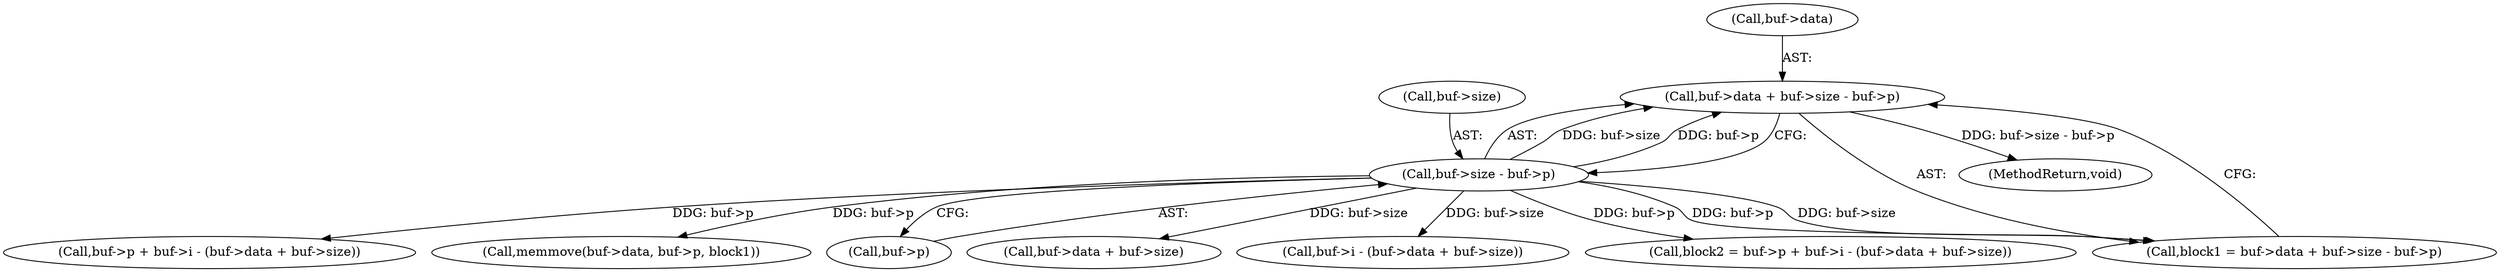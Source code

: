 digraph "1_haproxy_7ec765568883b2d4e5a2796adbeb492a22ec9bd4@pointer" {
"1000139" [label="(Call,buf->data + buf->size - buf->p)"];
"1000143" [label="(Call,buf->size - buf->p)"];
"1000150" [label="(Call,block2 = buf->p + buf->i - (buf->data + buf->size))"];
"1000137" [label="(Call,block1 = buf->data + buf->size - buf->p)"];
"1000143" [label="(Call,buf->size - buf->p)"];
"1000152" [label="(Call,buf->p + buf->i - (buf->data + buf->size))"];
"1000175" [label="(Call,memmove(buf->data, buf->p, block1))"];
"1000140" [label="(Call,buf->data)"];
"1000147" [label="(Call,buf->p)"];
"1000160" [label="(Call,buf->data + buf->size)"];
"1000200" [label="(MethodReturn,void)"];
"1000139" [label="(Call,buf->data + buf->size - buf->p)"];
"1000156" [label="(Call,buf->i - (buf->data + buf->size))"];
"1000144" [label="(Call,buf->size)"];
"1000139" -> "1000137"  [label="AST: "];
"1000139" -> "1000143"  [label="CFG: "];
"1000140" -> "1000139"  [label="AST: "];
"1000143" -> "1000139"  [label="AST: "];
"1000137" -> "1000139"  [label="CFG: "];
"1000139" -> "1000200"  [label="DDG: buf->size - buf->p"];
"1000143" -> "1000139"  [label="DDG: buf->size"];
"1000143" -> "1000139"  [label="DDG: buf->p"];
"1000143" -> "1000147"  [label="CFG: "];
"1000144" -> "1000143"  [label="AST: "];
"1000147" -> "1000143"  [label="AST: "];
"1000143" -> "1000137"  [label="DDG: buf->size"];
"1000143" -> "1000137"  [label="DDG: buf->p"];
"1000143" -> "1000150"  [label="DDG: buf->p"];
"1000143" -> "1000152"  [label="DDG: buf->p"];
"1000143" -> "1000156"  [label="DDG: buf->size"];
"1000143" -> "1000160"  [label="DDG: buf->size"];
"1000143" -> "1000175"  [label="DDG: buf->p"];
}
